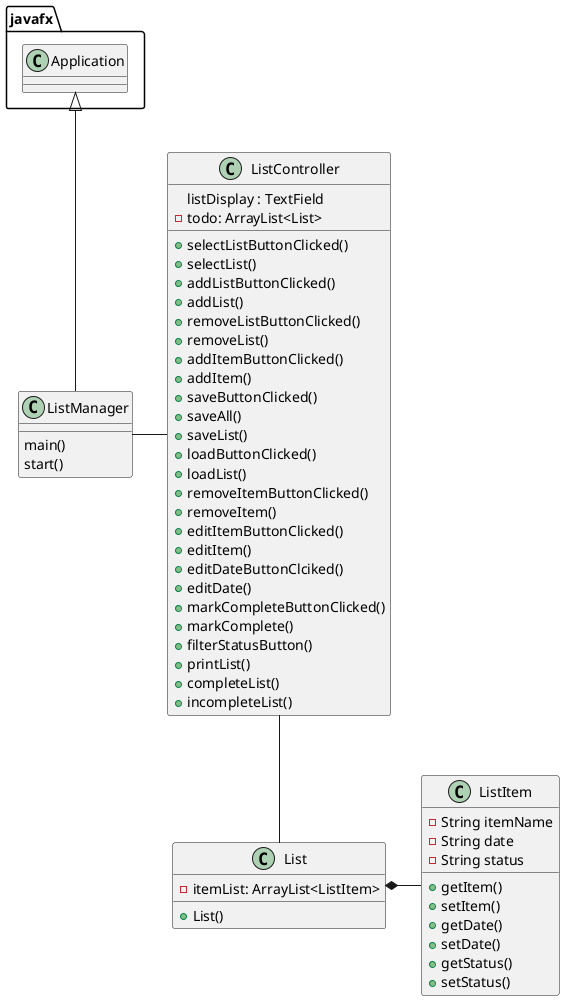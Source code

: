 @startuml
'https://plantuml.com/class-diagram


class ListManager {
    main()
    start()
}

class ListController {
    listDisplay : TextField
    - todo: ArrayList<List>

    +selectListButtonClicked()
    +selectList()
    +addListButtonClicked()
    +addList()
    +removeListButtonClicked()
    +removeList()
    +addItemButtonClicked()
    +addItem()
    +saveButtonClicked()
    +saveAll()
    +saveList()
    +loadButtonClicked()
    +loadList()
    +removeItemButtonClicked()
    +removeItem()
    +editItemButtonClicked()
    +editItem()
    +editDateButtonClciked()
    +editDate()
    +markCompleteButtonClicked()
    +markComplete()
    +filterStatusButton()
    +printList()
    +completeList()
    +incompleteList()

}
class List {
    -itemList: ArrayList<ListItem>
    +List()
}

class ListItem {
    -String itemName
    -String date
    -String status
    +getItem()
    +setItem()
    +getDate()
    +setDate()
    +getStatus()
    +setStatus()
}

javafx.Application <|-- ListManager
ListManager - ListController
List *- ListItem
ListController -- List
@enduml